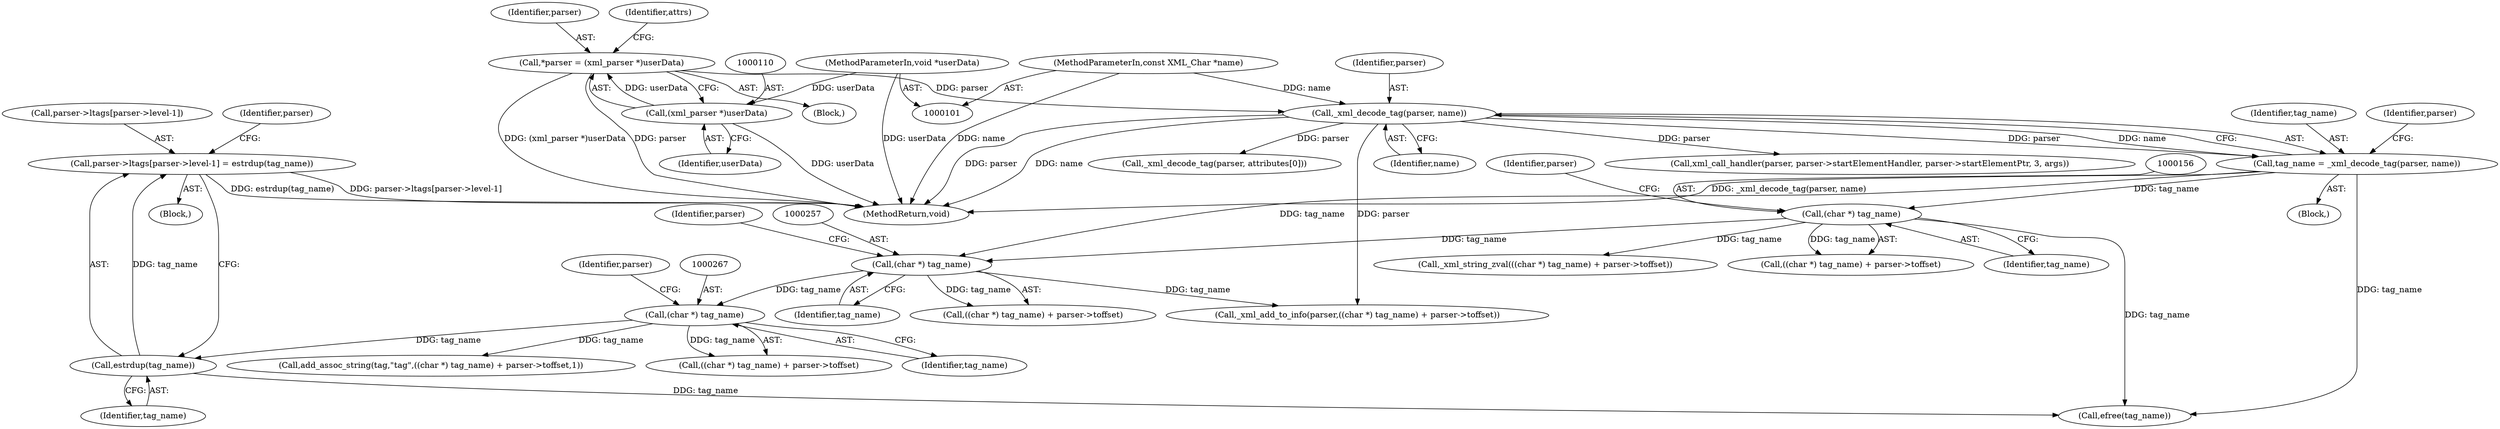 digraph "0_php_dccda88f27a084bcbbb30198ace12b4e7ae961cc_6@array" {
"1000284" [label="(Call,parser->ltags[parser->level-1] = estrdup(tag_name))"];
"1000294" [label="(Call,estrdup(tag_name))"];
"1000266" [label="(Call,(char *) tag_name)"];
"1000256" [label="(Call,(char *) tag_name)"];
"1000155" [label="(Call,(char *) tag_name)"];
"1000131" [label="(Call,tag_name = _xml_decode_tag(parser, name))"];
"1000133" [label="(Call,_xml_decode_tag(parser, name))"];
"1000107" [label="(Call,*parser = (xml_parser *)userData)"];
"1000109" [label="(Call,(xml_parser *)userData)"];
"1000102" [label="(MethodParameterIn,void *userData)"];
"1000103" [label="(MethodParameterIn,const XML_Char *name)"];
"1000285" [label="(Call,parser->ltags[parser->level-1])"];
"1000108" [label="(Identifier,parser)"];
"1000268" [label="(Identifier,tag_name)"];
"1000265" [label="(Call,((char *) tag_name) + parser->toffset)"];
"1000109" [label="(Call,(xml_parser *)userData)"];
"1000111" [label="(Identifier,userData)"];
"1000394" [label="(MethodReturn,void)"];
"1000138" [label="(Identifier,parser)"];
"1000102" [label="(MethodParameterIn,void *userData)"];
"1000392" [label="(Call,efree(tag_name))"];
"1000157" [label="(Identifier,tag_name)"];
"1000114" [label="(Identifier,attrs)"];
"1000298" [label="(Identifier,parser)"];
"1000295" [label="(Identifier,tag_name)"];
"1000266" [label="(Call,(char *) tag_name)"];
"1000270" [label="(Identifier,parser)"];
"1000256" [label="(Call,(char *) tag_name)"];
"1000253" [label="(Call,_xml_add_to_info(parser,((char *) tag_name) + parser->toffset))"];
"1000284" [label="(Call,parser->ltags[parser->level-1] = estrdup(tag_name))"];
"1000258" [label="(Identifier,tag_name)"];
"1000133" [label="(Call,_xml_decode_tag(parser, name))"];
"1000213" [label="(Call,xml_call_handler(parser, parser->startElementHandler, parser->startElementPtr, 3, args))"];
"1000255" [label="(Call,((char *) tag_name) + parser->toffset)"];
"1000135" [label="(Identifier,name)"];
"1000260" [label="(Identifier,parser)"];
"1000262" [label="(Call,add_assoc_string(tag,\"tag\",((char *) tag_name) + parser->toffset,1))"];
"1000131" [label="(Call,tag_name = _xml_decode_tag(parser, name))"];
"1000159" [label="(Identifier,parser)"];
"1000294" [label="(Call,estrdup(tag_name))"];
"1000238" [label="(Block,)"];
"1000107" [label="(Call,*parser = (xml_parser *)userData)"];
"1000134" [label="(Identifier,parser)"];
"1000177" [label="(Call,_xml_decode_tag(parser, attributes[0]))"];
"1000155" [label="(Call,(char *) tag_name)"];
"1000154" [label="(Call,((char *) tag_name) + parser->toffset)"];
"1000103" [label="(MethodParameterIn,const XML_Char *name)"];
"1000126" [label="(Block,)"];
"1000132" [label="(Identifier,tag_name)"];
"1000153" [label="(Call,_xml_string_zval(((char *) tag_name) + parser->toffset))"];
"1000105" [label="(Block,)"];
"1000284" -> "1000238"  [label="AST: "];
"1000284" -> "1000294"  [label="CFG: "];
"1000285" -> "1000284"  [label="AST: "];
"1000294" -> "1000284"  [label="AST: "];
"1000298" -> "1000284"  [label="CFG: "];
"1000284" -> "1000394"  [label="DDG: parser->ltags[parser->level-1]"];
"1000284" -> "1000394"  [label="DDG: estrdup(tag_name)"];
"1000294" -> "1000284"  [label="DDG: tag_name"];
"1000294" -> "1000295"  [label="CFG: "];
"1000295" -> "1000294"  [label="AST: "];
"1000266" -> "1000294"  [label="DDG: tag_name"];
"1000294" -> "1000392"  [label="DDG: tag_name"];
"1000266" -> "1000265"  [label="AST: "];
"1000266" -> "1000268"  [label="CFG: "];
"1000267" -> "1000266"  [label="AST: "];
"1000268" -> "1000266"  [label="AST: "];
"1000270" -> "1000266"  [label="CFG: "];
"1000266" -> "1000262"  [label="DDG: tag_name"];
"1000266" -> "1000265"  [label="DDG: tag_name"];
"1000256" -> "1000266"  [label="DDG: tag_name"];
"1000256" -> "1000255"  [label="AST: "];
"1000256" -> "1000258"  [label="CFG: "];
"1000257" -> "1000256"  [label="AST: "];
"1000258" -> "1000256"  [label="AST: "];
"1000260" -> "1000256"  [label="CFG: "];
"1000256" -> "1000253"  [label="DDG: tag_name"];
"1000256" -> "1000255"  [label="DDG: tag_name"];
"1000155" -> "1000256"  [label="DDG: tag_name"];
"1000131" -> "1000256"  [label="DDG: tag_name"];
"1000155" -> "1000154"  [label="AST: "];
"1000155" -> "1000157"  [label="CFG: "];
"1000156" -> "1000155"  [label="AST: "];
"1000157" -> "1000155"  [label="AST: "];
"1000159" -> "1000155"  [label="CFG: "];
"1000155" -> "1000153"  [label="DDG: tag_name"];
"1000155" -> "1000154"  [label="DDG: tag_name"];
"1000131" -> "1000155"  [label="DDG: tag_name"];
"1000155" -> "1000392"  [label="DDG: tag_name"];
"1000131" -> "1000126"  [label="AST: "];
"1000131" -> "1000133"  [label="CFG: "];
"1000132" -> "1000131"  [label="AST: "];
"1000133" -> "1000131"  [label="AST: "];
"1000138" -> "1000131"  [label="CFG: "];
"1000131" -> "1000394"  [label="DDG: _xml_decode_tag(parser, name)"];
"1000133" -> "1000131"  [label="DDG: parser"];
"1000133" -> "1000131"  [label="DDG: name"];
"1000131" -> "1000392"  [label="DDG: tag_name"];
"1000133" -> "1000135"  [label="CFG: "];
"1000134" -> "1000133"  [label="AST: "];
"1000135" -> "1000133"  [label="AST: "];
"1000133" -> "1000394"  [label="DDG: parser"];
"1000133" -> "1000394"  [label="DDG: name"];
"1000107" -> "1000133"  [label="DDG: parser"];
"1000103" -> "1000133"  [label="DDG: name"];
"1000133" -> "1000177"  [label="DDG: parser"];
"1000133" -> "1000213"  [label="DDG: parser"];
"1000133" -> "1000253"  [label="DDG: parser"];
"1000107" -> "1000105"  [label="AST: "];
"1000107" -> "1000109"  [label="CFG: "];
"1000108" -> "1000107"  [label="AST: "];
"1000109" -> "1000107"  [label="AST: "];
"1000114" -> "1000107"  [label="CFG: "];
"1000107" -> "1000394"  [label="DDG: parser"];
"1000107" -> "1000394"  [label="DDG: (xml_parser *)userData"];
"1000109" -> "1000107"  [label="DDG: userData"];
"1000109" -> "1000111"  [label="CFG: "];
"1000110" -> "1000109"  [label="AST: "];
"1000111" -> "1000109"  [label="AST: "];
"1000109" -> "1000394"  [label="DDG: userData"];
"1000102" -> "1000109"  [label="DDG: userData"];
"1000102" -> "1000101"  [label="AST: "];
"1000102" -> "1000394"  [label="DDG: userData"];
"1000103" -> "1000101"  [label="AST: "];
"1000103" -> "1000394"  [label="DDG: name"];
}
